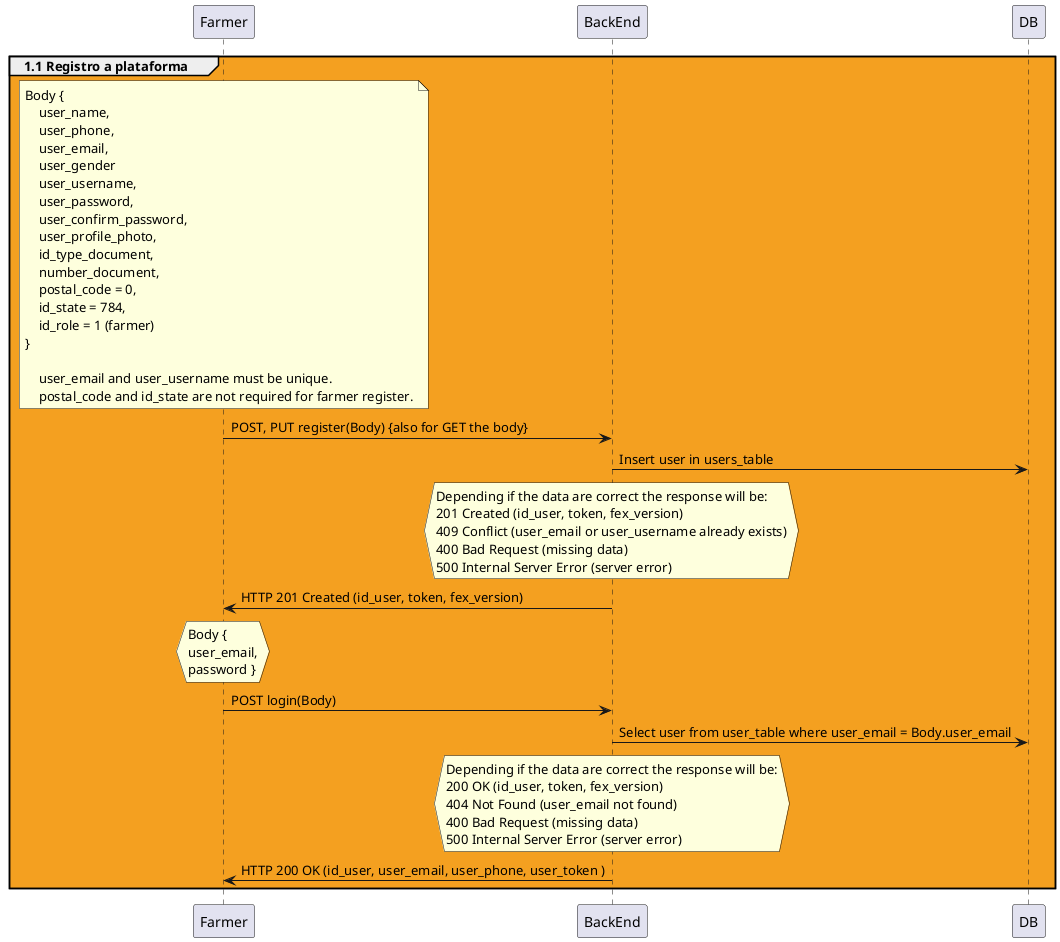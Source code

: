 @startuml

    'Registro en la plataforma'
    group #F4A020 1.1 Registro a plataforma 
        note over Farmer
        Body {
            user_name,
            user_phone,
            user_email,
            user_gender
            user_username,
            user_password,
            user_confirm_password,
            user_profile_photo,
            id_type_document,
            number_document,
            postal_code = 0,
            id_state = 784,
            id_role = 1 (farmer)
        }

            user_email and user_username must be unique.
            postal_code and id_state are not required for farmer register.
        endnote
        Farmer -> BackEnd: POST, PUT register(Body) {also for GET the body}



        BackEnd -> DB: Insert user in users_table

        hnote over BackEnd
            Depending if the data are correct the response will be:
            201 Created (id_user, token, fex_version)
            409 Conflict (user_email or user_username already exists)
            400 Bad Request (missing data)
            500 Internal Server Error (server error)
        endnote


        BackEnd -> Farmer: HTTP 201 Created (id_user, token, fex_version)

        /'Inicio de sesion'/

        hnote over Farmer
            Body {
            user_email,
            password }
        endnote
        Farmer -> BackEnd: POST login(Body)


        BackEnd -> DB: Select user from user_table where user_email = Body.user_email

        hnote over BackEnd
            Depending if the data are correct the response will be:
            200 OK (id_user, token, fex_version)
            404 Not Found (user_email not found)
            400 Bad Request (missing data)
            500 Internal Server Error (server error)
        endnote

        BackEnd -> Farmer: HTTP 200 OK (id_user, user_email, user_phone, user_token )


    
    end group 
    ' Final de registro de usuario'

@enduml